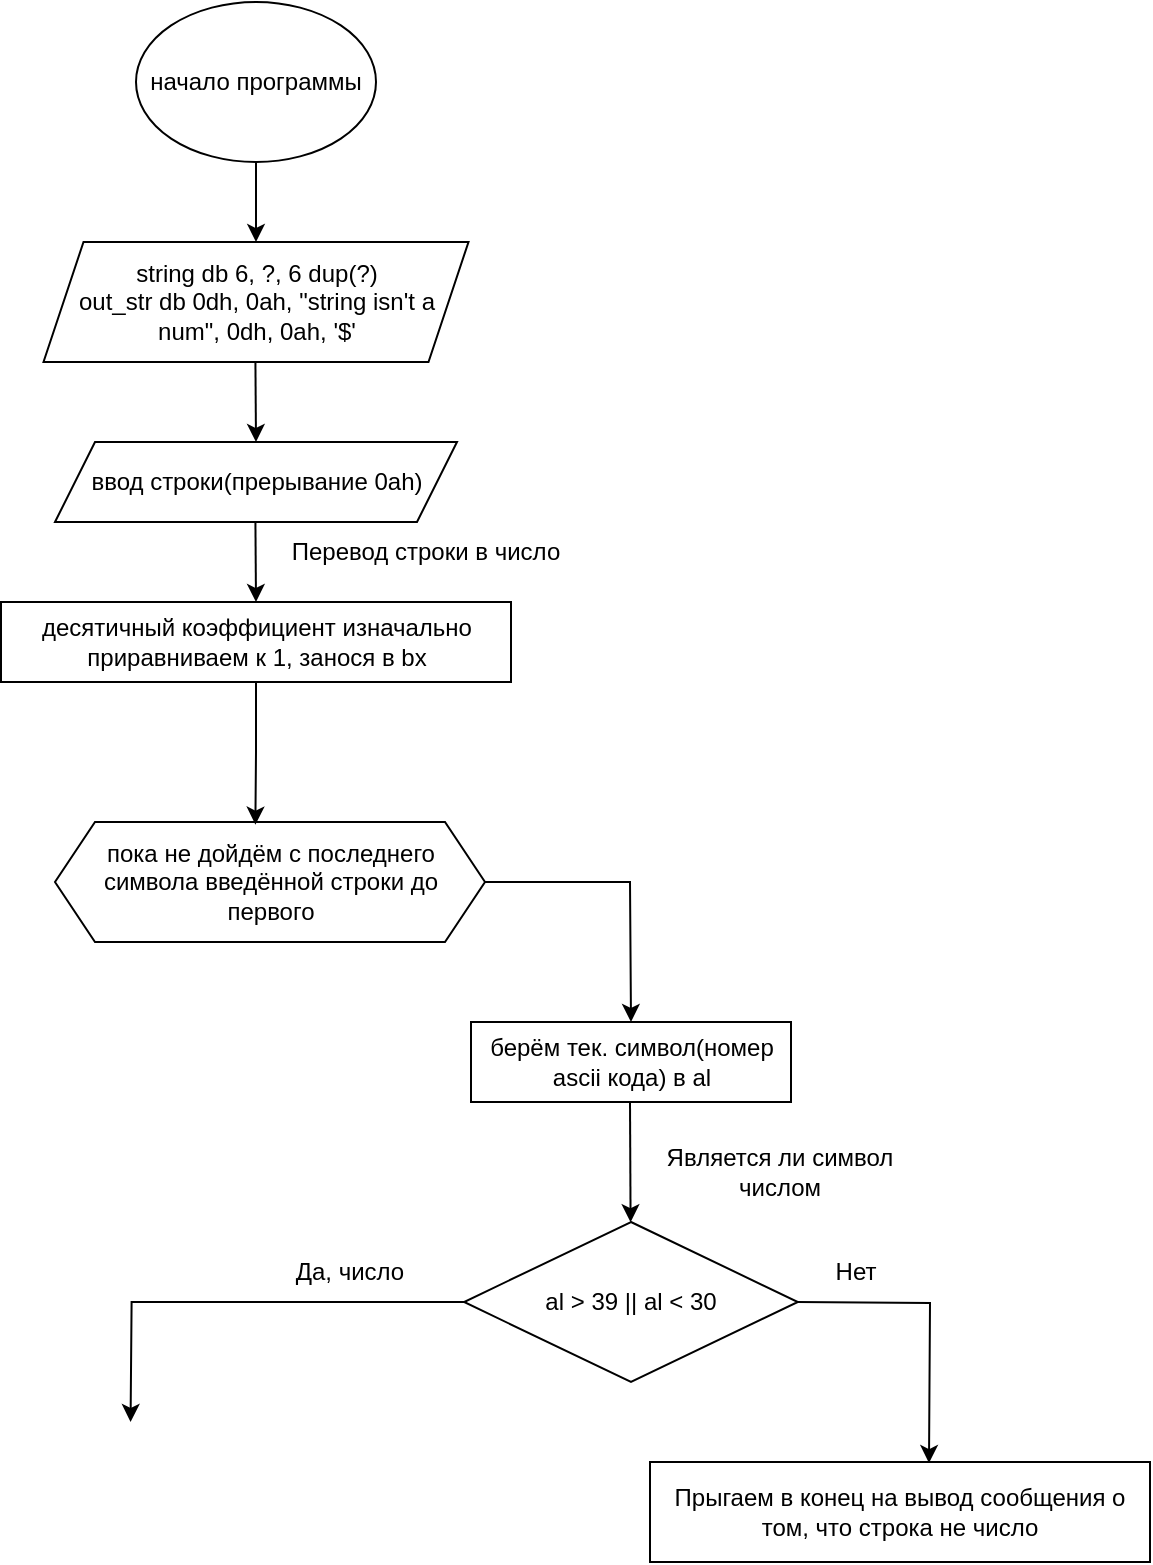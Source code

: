 <mxfile version="26.0.10">
  <diagram id="C5RBs43oDa-KdzZeNtuy" name="Page-1">
    <mxGraphModel dx="662" dy="582" grid="1" gridSize="10" guides="1" tooltips="1" connect="1" arrows="1" fold="1" page="1" pageScale="1" pageWidth="827" pageHeight="1169" math="0" shadow="0">
      <root>
        <mxCell id="WIyWlLk6GJQsqaUBKTNV-0" />
        <mxCell id="WIyWlLk6GJQsqaUBKTNV-1" parent="WIyWlLk6GJQsqaUBKTNV-0" />
        <mxCell id="ezsCKuzCL39npm8rFLfG-0" value="&lt;div&gt;начало программы&lt;/div&gt;" style="ellipse;whiteSpace=wrap;html=1;" vertex="1" parent="WIyWlLk6GJQsqaUBKTNV-1">
          <mxGeometry x="360" y="40" width="120" height="80" as="geometry" />
        </mxCell>
        <mxCell id="ezsCKuzCL39npm8rFLfG-1" value="" style="endArrow=classic;html=1;rounded=0;" edge="1" parent="WIyWlLk6GJQsqaUBKTNV-1">
          <mxGeometry width="50" height="50" relative="1" as="geometry">
            <mxPoint x="420" y="120" as="sourcePoint" />
            <mxPoint x="420" y="160" as="targetPoint" />
          </mxGeometry>
        </mxCell>
        <mxCell id="ezsCKuzCL39npm8rFLfG-2" value="&lt;div&gt;string db 6, ?, 6 dup(?)&lt;/div&gt;&lt;div&gt;out_str db 0dh, 0ah, &quot;string isn&#39;t a num&quot;, 0dh, 0ah, &#39;$&#39;&lt;/div&gt;" style="shape=parallelogram;perimeter=parallelogramPerimeter;whiteSpace=wrap;html=1;fixedSize=1;" vertex="1" parent="WIyWlLk6GJQsqaUBKTNV-1">
          <mxGeometry x="313.75" y="160" width="212.5" height="60" as="geometry" />
        </mxCell>
        <mxCell id="ezsCKuzCL39npm8rFLfG-3" value="" style="endArrow=classic;html=1;rounded=0;" edge="1" parent="WIyWlLk6GJQsqaUBKTNV-1">
          <mxGeometry width="50" height="50" relative="1" as="geometry">
            <mxPoint x="419.71" y="220" as="sourcePoint" />
            <mxPoint x="420" y="260" as="targetPoint" />
          </mxGeometry>
        </mxCell>
        <mxCell id="ezsCKuzCL39npm8rFLfG-5" value="ввод строки(прерывание 0ah)" style="shape=parallelogram;perimeter=parallelogramPerimeter;whiteSpace=wrap;html=1;fixedSize=1;" vertex="1" parent="WIyWlLk6GJQsqaUBKTNV-1">
          <mxGeometry x="319.5" y="260" width="201" height="40" as="geometry" />
        </mxCell>
        <mxCell id="ezsCKuzCL39npm8rFLfG-6" value="" style="endArrow=classic;html=1;rounded=0;" edge="1" parent="WIyWlLk6GJQsqaUBKTNV-1">
          <mxGeometry width="50" height="50" relative="1" as="geometry">
            <mxPoint x="419.71" y="300" as="sourcePoint" />
            <mxPoint x="420" y="340" as="targetPoint" />
          </mxGeometry>
        </mxCell>
        <mxCell id="ezsCKuzCL39npm8rFLfG-7" value="Перевод строки в число" style="text;html=1;align=center;verticalAlign=middle;whiteSpace=wrap;rounded=0;" vertex="1" parent="WIyWlLk6GJQsqaUBKTNV-1">
          <mxGeometry x="410" y="300" width="190" height="30" as="geometry" />
        </mxCell>
        <mxCell id="ezsCKuzCL39npm8rFLfG-8" value="пока не дойдём с последнего символа введённой строки до первого" style="shape=hexagon;perimeter=hexagonPerimeter2;whiteSpace=wrap;html=1;fixedSize=1;" vertex="1" parent="WIyWlLk6GJQsqaUBKTNV-1">
          <mxGeometry x="319.5" y="450" width="215" height="60" as="geometry" />
        </mxCell>
        <mxCell id="ezsCKuzCL39npm8rFLfG-9" value="" style="endArrow=classic;html=1;rounded=0;entryX=0.5;entryY=0;entryDx=0;entryDy=0;" edge="1" parent="WIyWlLk6GJQsqaUBKTNV-1" target="ezsCKuzCL39npm8rFLfG-10">
          <mxGeometry width="50" height="50" relative="1" as="geometry">
            <mxPoint x="534.5" y="480" as="sourcePoint" />
            <mxPoint x="608" y="520" as="targetPoint" />
            <Array as="points">
              <mxPoint x="607" y="480" />
            </Array>
          </mxGeometry>
        </mxCell>
        <mxCell id="ezsCKuzCL39npm8rFLfG-10" value="берём тек. символ(номер ascii кода) в al" style="rounded=0;whiteSpace=wrap;html=1;" vertex="1" parent="WIyWlLk6GJQsqaUBKTNV-1">
          <mxGeometry x="527.5" y="550" width="160" height="40" as="geometry" />
        </mxCell>
        <mxCell id="ezsCKuzCL39npm8rFLfG-11" value="" style="endArrow=classic;html=1;rounded=0;" edge="1" parent="WIyWlLk6GJQsqaUBKTNV-1" target="ezsCKuzCL39npm8rFLfG-12">
          <mxGeometry width="50" height="50" relative="1" as="geometry">
            <mxPoint x="607" y="590" as="sourcePoint" />
            <mxPoint x="607" y="640" as="targetPoint" />
          </mxGeometry>
        </mxCell>
        <mxCell id="ezsCKuzCL39npm8rFLfG-16" style="edgeStyle=orthogonalEdgeStyle;rounded=0;orthogonalLoop=1;jettySize=auto;html=1;exitX=1;exitY=0.5;exitDx=0;exitDy=0;entryX=0.5;entryY=0.667;entryDx=0;entryDy=0;entryPerimeter=0;" edge="1" parent="WIyWlLk6GJQsqaUBKTNV-1">
          <mxGeometry relative="1" as="geometry">
            <mxPoint x="756.5" y="770.51" as="targetPoint" />
            <mxPoint x="690.43" y="690" as="sourcePoint" />
          </mxGeometry>
        </mxCell>
        <mxCell id="ezsCKuzCL39npm8rFLfG-23" style="edgeStyle=orthogonalEdgeStyle;rounded=0;orthogonalLoop=1;jettySize=auto;html=1;" edge="1" parent="WIyWlLk6GJQsqaUBKTNV-1" source="ezsCKuzCL39npm8rFLfG-12">
          <mxGeometry relative="1" as="geometry">
            <mxPoint x="357.286" y="750" as="targetPoint" />
          </mxGeometry>
        </mxCell>
        <mxCell id="ezsCKuzCL39npm8rFLfG-12" value="al &amp;gt; 39 || al &amp;lt; 30" style="rhombus;whiteSpace=wrap;html=1;" vertex="1" parent="WIyWlLk6GJQsqaUBKTNV-1">
          <mxGeometry x="524.06" y="650" width="166.87" height="80" as="geometry" />
        </mxCell>
        <mxCell id="ezsCKuzCL39npm8rFLfG-15" value="Является ли символ числом" style="text;html=1;align=center;verticalAlign=middle;whiteSpace=wrap;rounded=0;" vertex="1" parent="WIyWlLk6GJQsqaUBKTNV-1">
          <mxGeometry x="607" y="610" width="150" height="30" as="geometry" />
        </mxCell>
        <mxCell id="ezsCKuzCL39npm8rFLfG-18" value="Нет" style="text;html=1;align=center;verticalAlign=middle;whiteSpace=wrap;rounded=0;" vertex="1" parent="WIyWlLk6GJQsqaUBKTNV-1">
          <mxGeometry x="690.43" y="660" width="60" height="30" as="geometry" />
        </mxCell>
        <mxCell id="ezsCKuzCL39npm8rFLfG-19" value="Прыгаем в конец на вывод сообщения о том, что строка не число" style="rounded=0;whiteSpace=wrap;html=1;" vertex="1" parent="WIyWlLk6GJQsqaUBKTNV-1">
          <mxGeometry x="617" y="770" width="250" height="50" as="geometry" />
        </mxCell>
        <mxCell id="ezsCKuzCL39npm8rFLfG-24" value="Да, число" style="text;html=1;align=center;verticalAlign=middle;whiteSpace=wrap;rounded=0;" vertex="1" parent="WIyWlLk6GJQsqaUBKTNV-1">
          <mxGeometry x="437" y="660" width="60" height="30" as="geometry" />
        </mxCell>
        <mxCell id="ezsCKuzCL39npm8rFLfG-25" value="десятичный коэффициент изначально приравниваем к 1, занося в bx" style="rounded=0;whiteSpace=wrap;html=1;" vertex="1" parent="WIyWlLk6GJQsqaUBKTNV-1">
          <mxGeometry x="292.5" y="340" width="255" height="40" as="geometry" />
        </mxCell>
        <mxCell id="ezsCKuzCL39npm8rFLfG-27" style="edgeStyle=orthogonalEdgeStyle;rounded=0;orthogonalLoop=1;jettySize=auto;html=1;entryX=0.466;entryY=0.022;entryDx=0;entryDy=0;entryPerimeter=0;" edge="1" parent="WIyWlLk6GJQsqaUBKTNV-1" source="ezsCKuzCL39npm8rFLfG-25" target="ezsCKuzCL39npm8rFLfG-8">
          <mxGeometry relative="1" as="geometry" />
        </mxCell>
      </root>
    </mxGraphModel>
  </diagram>
</mxfile>
